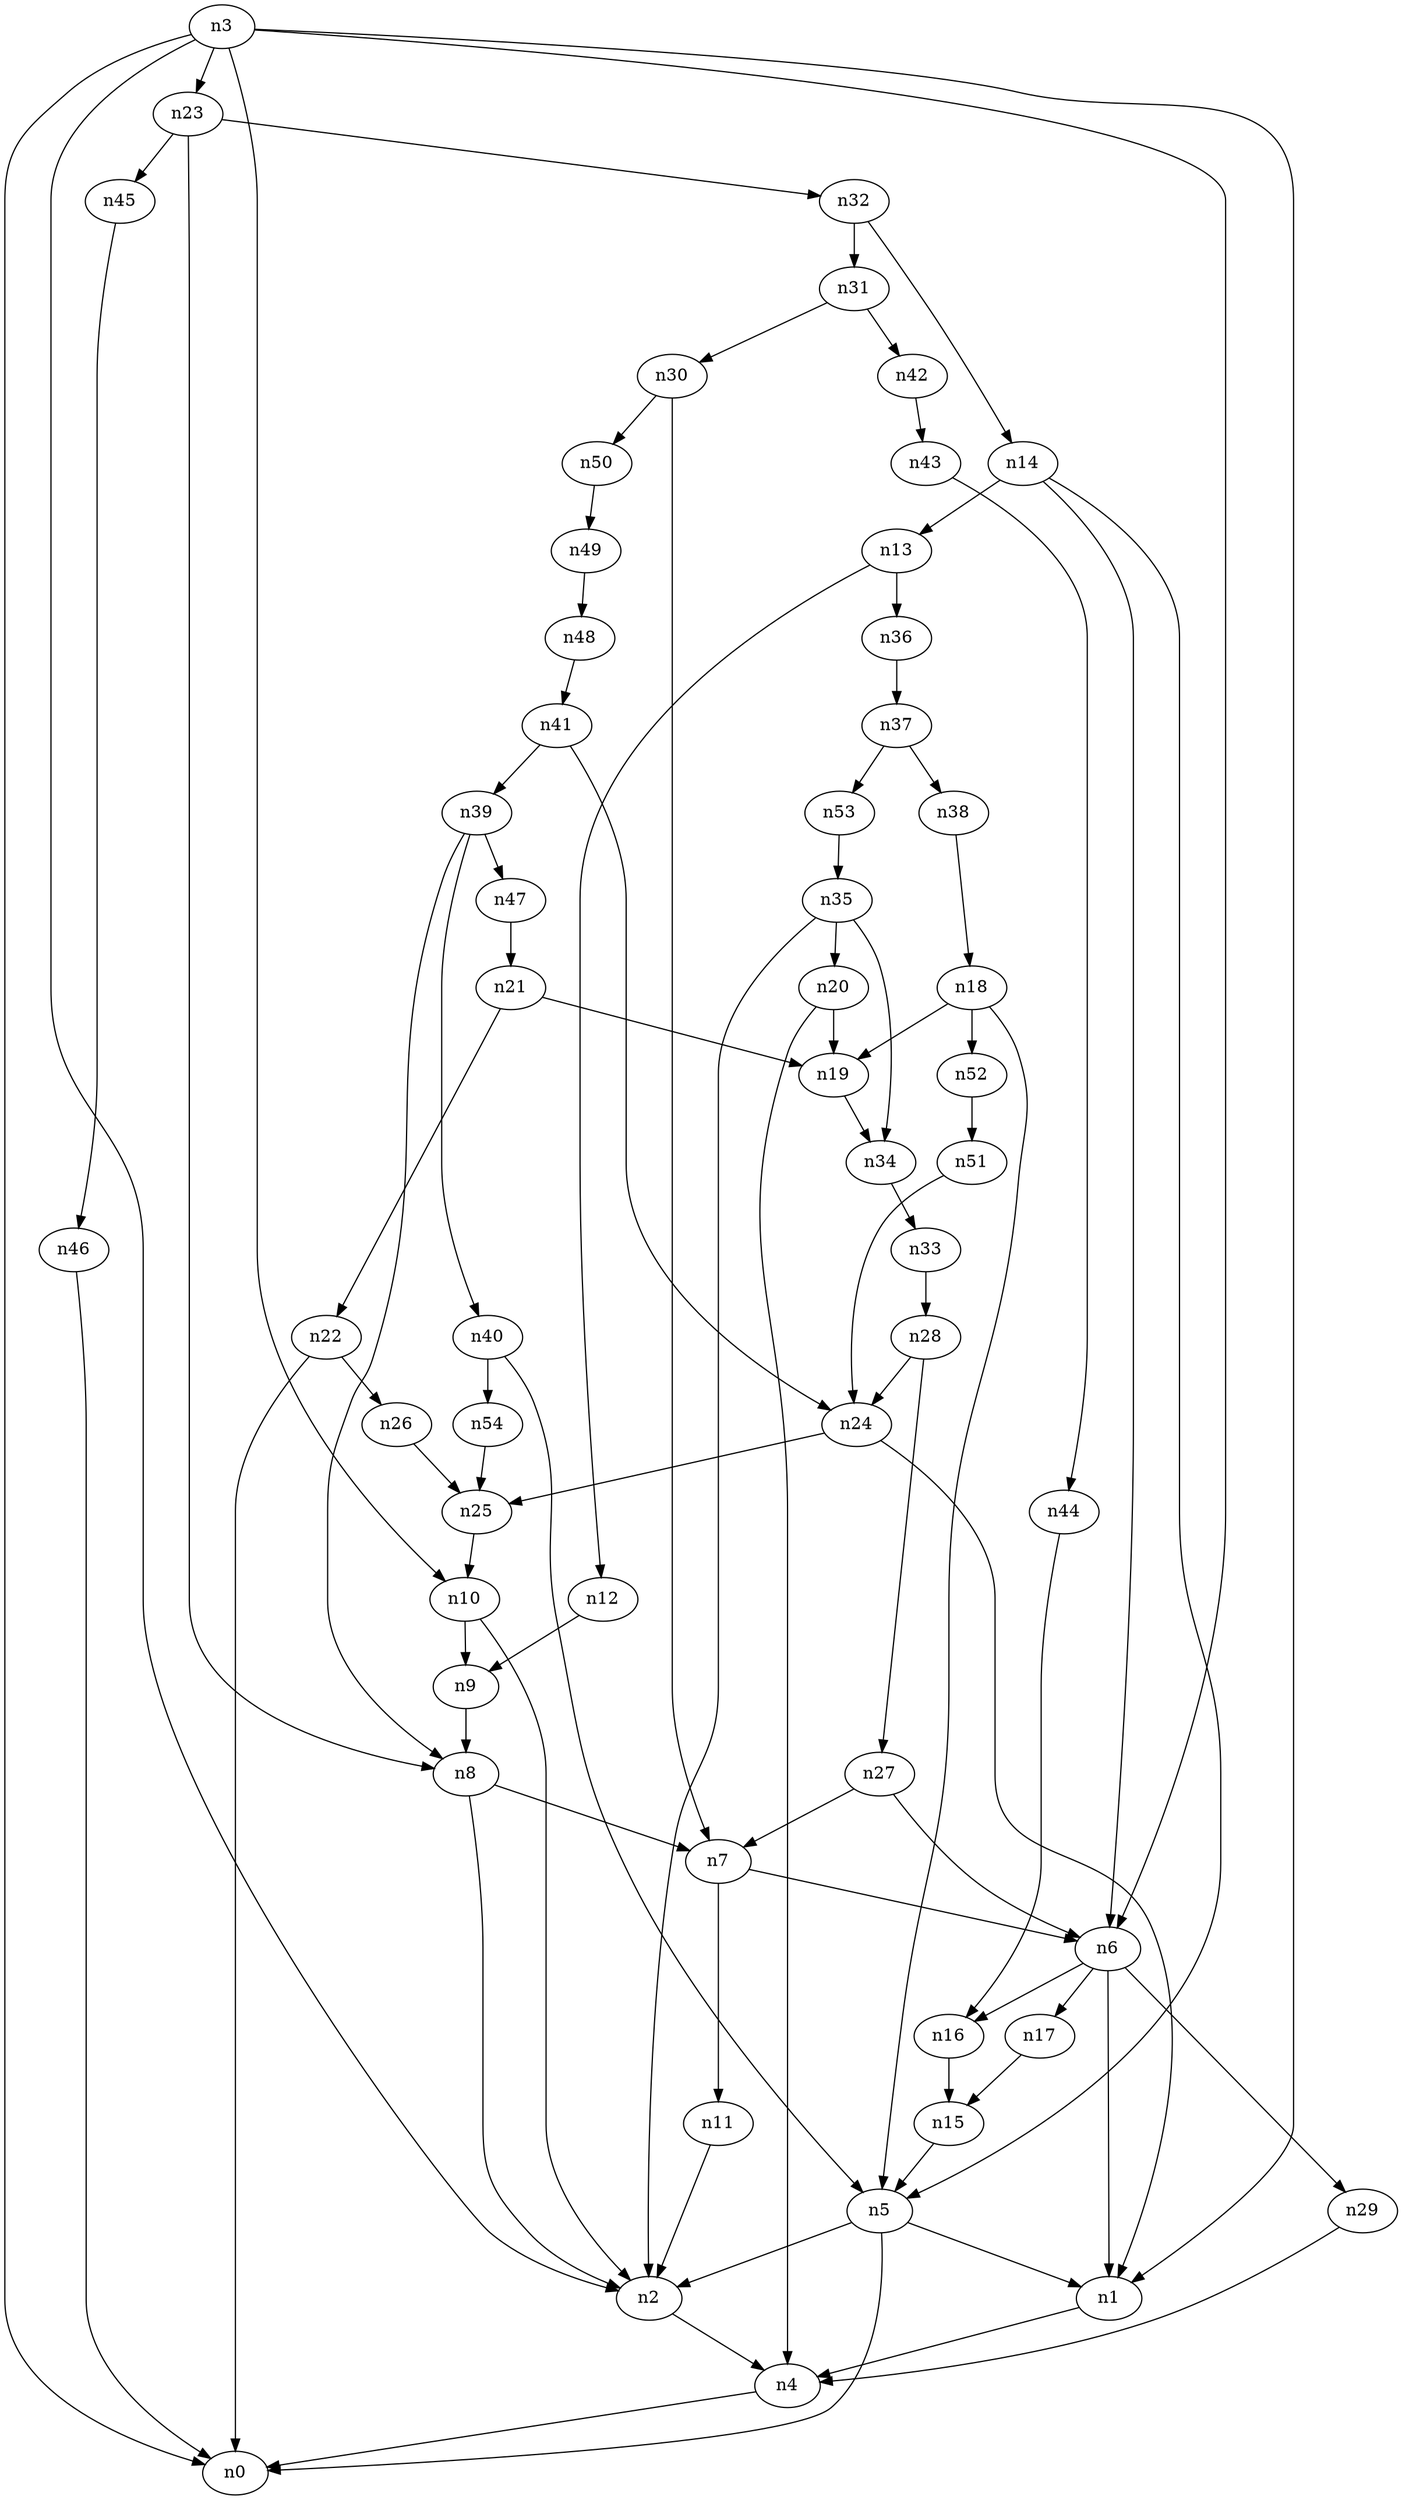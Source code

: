 digraph G {
	n1 -> n4	 [_graphml_id=e4];
	n2 -> n4	 [_graphml_id=e7];
	n3 -> n0	 [_graphml_id=e0];
	n3 -> n1	 [_graphml_id=e3];
	n3 -> n2	 [_graphml_id=e6];
	n3 -> n6	 [_graphml_id=e28];
	n3 -> n10	 [_graphml_id=e18];
	n3 -> n23	 [_graphml_id=e36];
	n4 -> n0	 [_graphml_id=e1];
	n5 -> n0	 [_graphml_id=e2];
	n5 -> n1	 [_graphml_id=e5];
	n5 -> n2	 [_graphml_id=e8];
	n6 -> n1	 [_graphml_id=e9];
	n6 -> n16	 [_graphml_id=e25];
	n6 -> n17	 [_graphml_id=e27];
	n6 -> n29	 [_graphml_id=e45];
	n7 -> n6	 [_graphml_id=e10];
	n7 -> n11	 [_graphml_id=e17];
	n8 -> n2	 [_graphml_id=e12];
	n8 -> n7	 [_graphml_id=e11];
	n9 -> n8	 [_graphml_id=e13];
	n10 -> n2	 [_graphml_id=e15];
	n10 -> n9	 [_graphml_id=e14];
	n11 -> n2	 [_graphml_id=e16];
	n12 -> n9	 [_graphml_id=e19];
	n13 -> n12	 [_graphml_id=e20];
	n13 -> n36	 [_graphml_id=e58];
	n14 -> n5	 [_graphml_id=e67];
	n14 -> n6	 [_graphml_id=e22];
	n14 -> n13	 [_graphml_id=e21];
	n15 -> n5	 [_graphml_id=e23];
	n16 -> n15	 [_graphml_id=e24];
	n17 -> n15	 [_graphml_id=e26];
	n18 -> n5	 [_graphml_id=e29];
	n18 -> n19	 [_graphml_id=e30];
	n18 -> n52	 [_graphml_id=e84];
	n19 -> n34	 [_graphml_id=e54];
	n20 -> n4	 [_graphml_id=e32];
	n20 -> n19	 [_graphml_id=e31];
	n21 -> n19	 [_graphml_id=e33];
	n21 -> n22	 [_graphml_id=e34];
	n22 -> n0	 [_graphml_id=e35];
	n22 -> n26	 [_graphml_id=e41];
	n23 -> n8	 [_graphml_id=e37];
	n23 -> n32	 [_graphml_id=e87];
	n23 -> n45	 [_graphml_id=e72];
	n24 -> n1	 [_graphml_id=e38];
	n24 -> n25	 [_graphml_id=e39];
	n25 -> n10	 [_graphml_id=e47];
	n26 -> n25	 [_graphml_id=e40];
	n27 -> n6	 [_graphml_id=e57];
	n27 -> n7	 [_graphml_id=e42];
	n28 -> n24	 [_graphml_id=e44];
	n28 -> n27	 [_graphml_id=e43];
	n29 -> n4	 [_graphml_id=e46];
	n30 -> n7	 [_graphml_id=e48];
	n30 -> n50	 [_graphml_id=e81];
	n31 -> n30	 [_graphml_id=e49];
	n31 -> n42	 [_graphml_id=e68];
	n32 -> n14	 [_graphml_id=e51];
	n32 -> n31	 [_graphml_id=e50];
	n33 -> n28	 [_graphml_id=e52];
	n34 -> n33	 [_graphml_id=e53];
	n35 -> n2	 [_graphml_id=e77];
	n35 -> n20	 [_graphml_id=e56];
	n35 -> n34	 [_graphml_id=e55];
	n36 -> n37	 [_graphml_id=e59];
	n37 -> n38	 [_graphml_id=e60];
	n37 -> n53	 [_graphml_id=e86];
	n38 -> n18	 [_graphml_id=e61];
	n39 -> n8	 [_graphml_id=e62];
	n39 -> n40	 [_graphml_id=e63];
	n39 -> n47	 [_graphml_id=e75];
	n40 -> n5	 [_graphml_id=e64];
	n40 -> n54	 [_graphml_id=e89];
	n41 -> n24	 [_graphml_id=e65];
	n41 -> n39	 [_graphml_id=e66];
	n42 -> n43	 [_graphml_id=e69];
	n43 -> n44	 [_graphml_id=e70];
	n44 -> n16	 [_graphml_id=e71];
	n45 -> n46	 [_graphml_id=e73];
	n46 -> n0	 [_graphml_id=e74];
	n47 -> n21	 [_graphml_id=e76];
	n48 -> n41	 [_graphml_id=e78];
	n49 -> n48	 [_graphml_id=e79];
	n50 -> n49	 [_graphml_id=e80];
	n51 -> n24	 [_graphml_id=e82];
	n52 -> n51	 [_graphml_id=e83];
	n53 -> n35	 [_graphml_id=e85];
	n54 -> n25	 [_graphml_id=e88];
}
